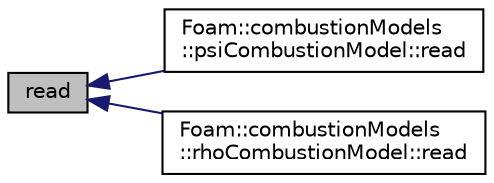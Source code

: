digraph "read"
{
  bgcolor="transparent";
  edge [fontname="Helvetica",fontsize="10",labelfontname="Helvetica",labelfontsize="10"];
  node [fontname="Helvetica",fontsize="10",shape=record];
  rankdir="LR";
  Node1 [label="read",height=0.2,width=0.4,color="black", fillcolor="grey75", style="filled", fontcolor="black"];
  Node1 -> Node2 [dir="back",color="midnightblue",fontsize="10",style="solid",fontname="Helvetica"];
  Node2 [label="Foam::combustionModels\l::psiCombustionModel::read",height=0.2,width=0.4,color="black",URL="$a02050.html#af816873151ddb0126e98bb2f914d8ed5",tooltip="Update properties from given dictionary. "];
  Node1 -> Node3 [dir="back",color="midnightblue",fontsize="10",style="solid",fontname="Helvetica"];
  Node3 [label="Foam::combustionModels\l::rhoCombustionModel::read",height=0.2,width=0.4,color="black",URL="$a02243.html#af816873151ddb0126e98bb2f914d8ed5",tooltip="Update properties from given dictionary. "];
}
